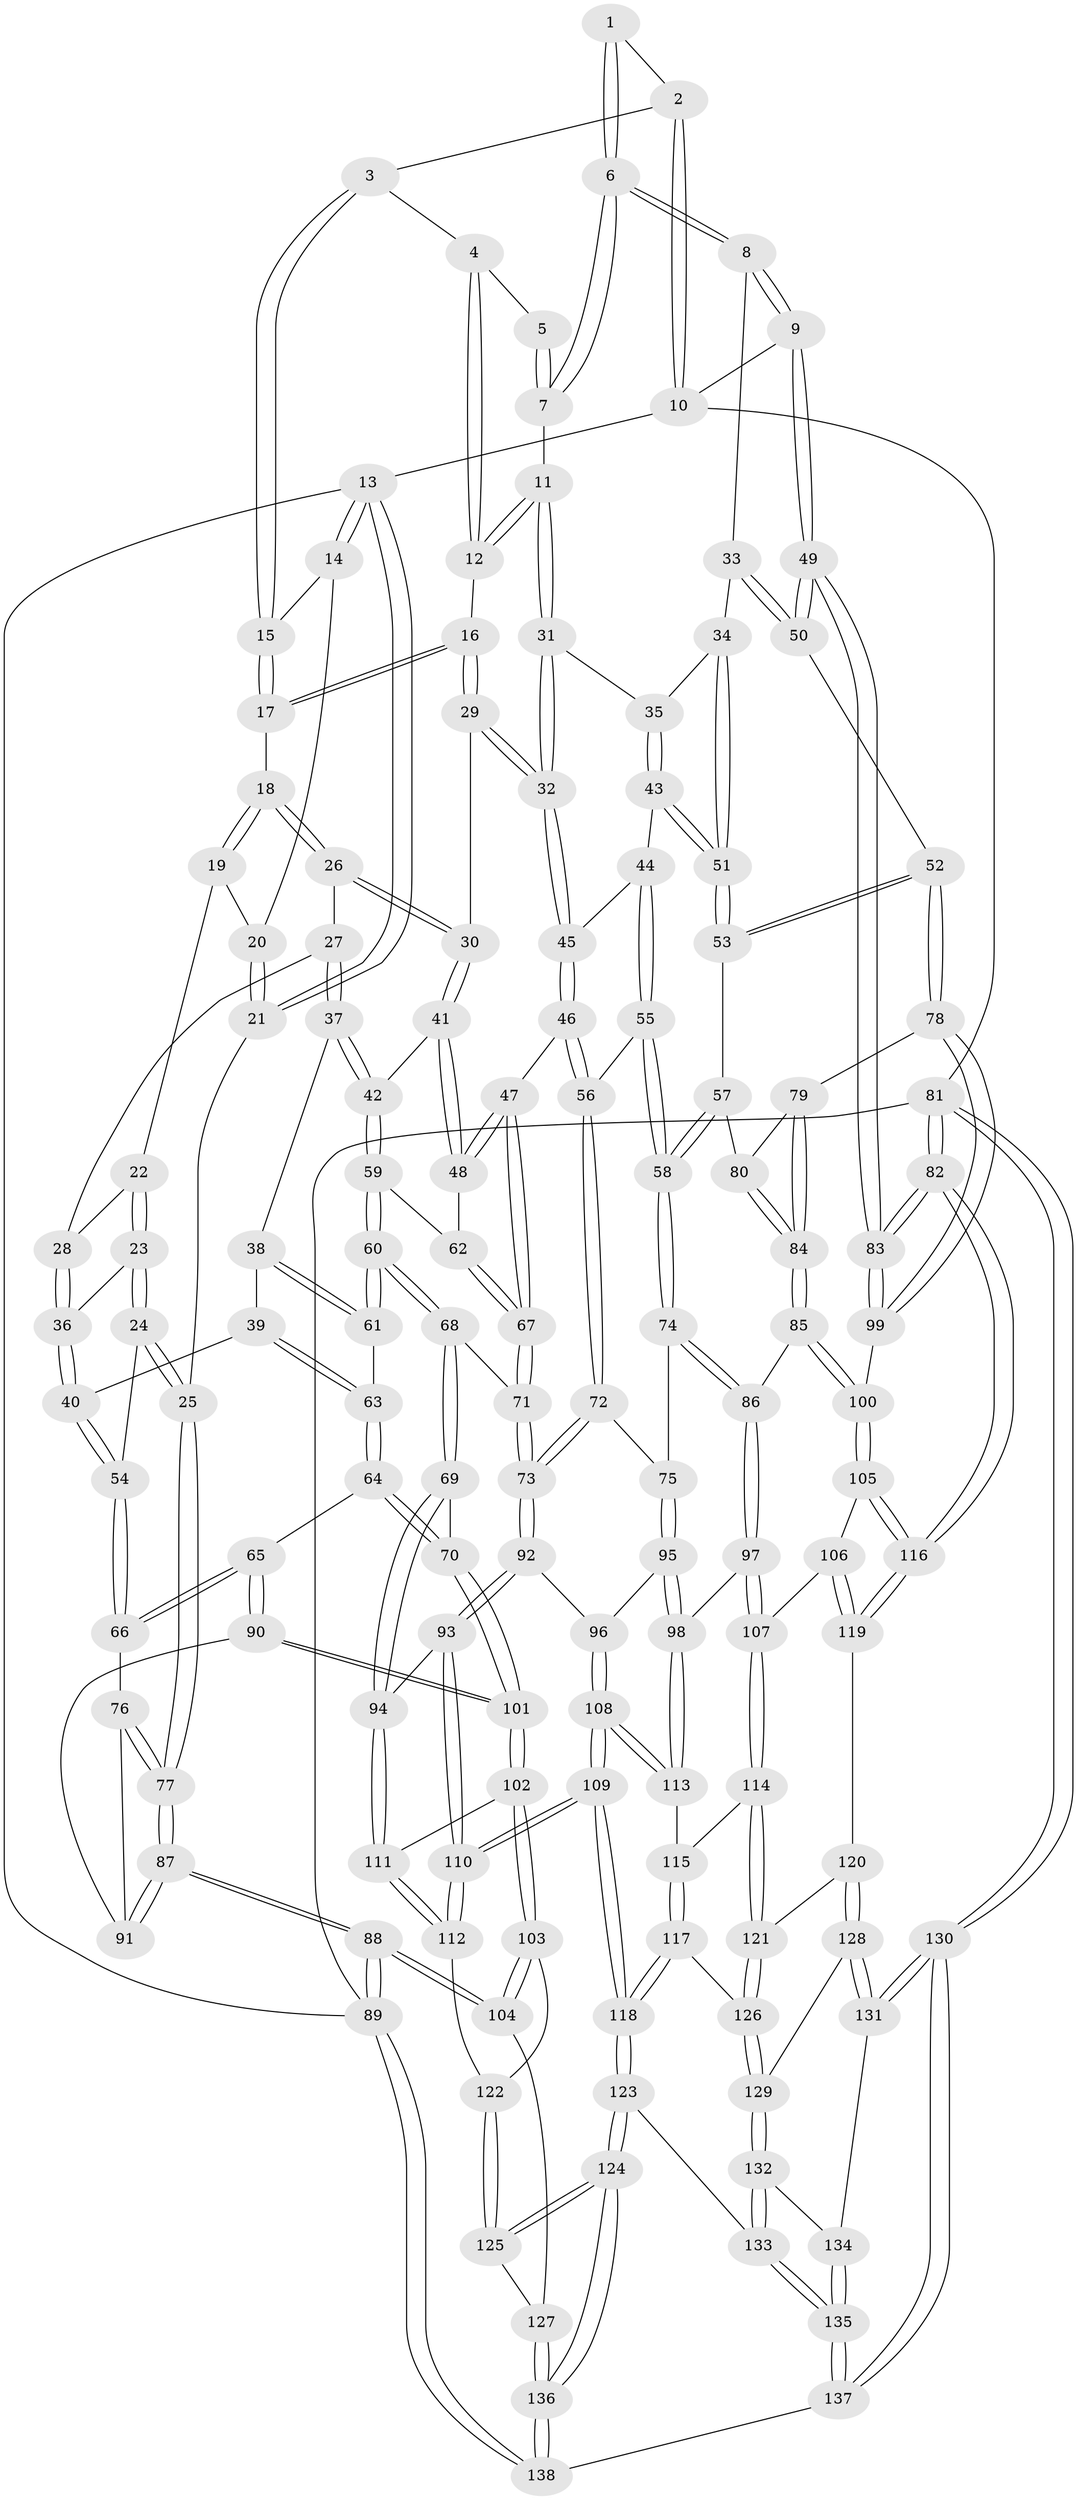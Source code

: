 // coarse degree distribution, {3: 0.13414634146341464, 2: 0.012195121951219513, 4: 0.2682926829268293, 7: 0.04878048780487805, 5: 0.45121951219512196, 6: 0.07317073170731707, 8: 0.012195121951219513}
// Generated by graph-tools (version 1.1) at 2025/06/03/04/25 22:06:35]
// undirected, 138 vertices, 342 edges
graph export_dot {
graph [start="1"]
  node [color=gray90,style=filled];
  1 [pos="+0.7043274217882008+0.031247083923260078"];
  2 [pos="+0.6583389594707845+0"];
  3 [pos="+0.5016186156774233+0"];
  4 [pos="+0.6243849516567053+0.008604727348763988"];
  5 [pos="+0.6375455747859444+0.017242163573910518"];
  6 [pos="+0.7726206806756002+0.12332211707006344"];
  7 [pos="+0.7176070240529504+0.12809726296871202"];
  8 [pos="+0.8594353775025972+0.1363833144840959"];
  9 [pos="+1+0"];
  10 [pos="+1+0"];
  11 [pos="+0.6262705357199652+0.15093650053770433"];
  12 [pos="+0.6189327685239066+0.1461268900675345"];
  13 [pos="+0+0"];
  14 [pos="+0.2356058608777779+0"];
  15 [pos="+0.45534279415333484+0"];
  16 [pos="+0.5925969748217074+0.1380188473211435"];
  17 [pos="+0.44321237280059644+0"];
  18 [pos="+0.4041464297759273+0.06895293904133107"];
  19 [pos="+0.2003356017756303+0.09507440446421767"];
  20 [pos="+0.17911985867750896+0.03797859244449278"];
  21 [pos="+0+0.1187630144194439"];
  22 [pos="+0.20020000412743627+0.09597281984403327"];
  23 [pos="+0+0.22235436142630535"];
  24 [pos="+0+0.2256808623240639"];
  25 [pos="+0+0.15128794516201938"];
  26 [pos="+0.4008057448317771+0.1830166727642651"];
  27 [pos="+0.33820322930018276+0.21418431535444804"];
  28 [pos="+0.23580277972946773+0.2032942535588479"];
  29 [pos="+0.459006739221631+0.21364425892020844"];
  30 [pos="+0.4314174711117546+0.20853516115959145"];
  31 [pos="+0.6198234511811139+0.21311090435081964"];
  32 [pos="+0.5452550459125629+0.27720992931488203"];
  33 [pos="+0.855771156839696+0.15591466583741467"];
  34 [pos="+0.8017087629835828+0.2329254925018432"];
  35 [pos="+0.6594774083513358+0.26199293092395354"];
  36 [pos="+0.21697814743926702+0.2268245438491402"];
  37 [pos="+0.321784221433295+0.3289478072310861"];
  38 [pos="+0.28607252645361086+0.34180562446128454"];
  39 [pos="+0.21853845950963485+0.34382580835472987"];
  40 [pos="+0.20422975877979122+0.33970196749523796"];
  41 [pos="+0.4272117150418042+0.34821699339561246"];
  42 [pos="+0.35602688048658476+0.3517944291691407"];
  43 [pos="+0.6566816742342898+0.3219586687608149"];
  44 [pos="+0.6366175860511224+0.33180268154592446"];
  45 [pos="+0.55049155042089+0.3130181388288968"];
  46 [pos="+0.5071667127586198+0.3903713928078146"];
  47 [pos="+0.49063955619311694+0.389245082300627"];
  48 [pos="+0.45036687654495056+0.3711288408675967"];
  49 [pos="+1+0.4311909830553297"];
  50 [pos="+0.9720651344698891+0.43544610902920877"];
  51 [pos="+0.7580377379187346+0.3663263816642557"];
  52 [pos="+0.9332631600107535+0.45703510999579267"];
  53 [pos="+0.7605520752277863+0.3770649911881716"];
  54 [pos="+0.1324169501584931+0.38230766213061146"];
  55 [pos="+0.6220744932208574+0.41077666701594817"];
  56 [pos="+0.5130121838782378+0.3973435628040797"];
  57 [pos="+0.7033024507941246+0.4537467122271947"];
  58 [pos="+0.6711940854167276+0.4657314069278179"];
  59 [pos="+0.34384141713112054+0.42652111340413773"];
  60 [pos="+0.3359115119581353+0.4340603591605763"];
  61 [pos="+0.30452641401473207+0.4234718978265489"];
  62 [pos="+0.3908314115835141+0.43013423622887925"];
  63 [pos="+0.2703050355272501+0.4312710819758833"];
  64 [pos="+0.22404540139052198+0.5158903975757172"];
  65 [pos="+0.18901705584154688+0.4989282543534036"];
  66 [pos="+0.125513348782148+0.43129579011498914"];
  67 [pos="+0.41779117062108917+0.49410657316619794"];
  68 [pos="+0.33524067007819963+0.5082608948722909"];
  69 [pos="+0.27352881529994805+0.5604820913247643"];
  70 [pos="+0.2617291408026761+0.5554630702491916"];
  71 [pos="+0.4154465797168749+0.5064412997341121"];
  72 [pos="+0.5355804383189571+0.4951206429504894"];
  73 [pos="+0.4646303847228169+0.5583929899204197"];
  74 [pos="+0.6637034194196717+0.47687760594827827"];
  75 [pos="+0.5860188867249505+0.5111802116818835"];
  76 [pos="+0.046306859087689896+0.48055363347923036"];
  77 [pos="+0+0.5168355779263945"];
  78 [pos="+0.9296640868040649+0.463238767042761"];
  79 [pos="+0.9090746937772001+0.4736238729499674"];
  80 [pos="+0.7486835952001345+0.4997171884441475"];
  81 [pos="+1+1"];
  82 [pos="+1+1"];
  83 [pos="+1+1"];
  84 [pos="+0.7729737629207404+0.5747683725669406"];
  85 [pos="+0.7689839010734213+0.5877416261636695"];
  86 [pos="+0.6785394244271228+0.5520273620521857"];
  87 [pos="+0+0.8017895225498203"];
  88 [pos="+0+0.873925895689383"];
  89 [pos="+0+1"];
  90 [pos="+0.11338869211067953+0.5900228722012539"];
  91 [pos="+0.08727732510566473+0.5781279561633954"];
  92 [pos="+0.46442782628274465+0.5641381334573774"];
  93 [pos="+0.3392064923490674+0.6319777875771234"];
  94 [pos="+0.29337370808318575+0.5976620253771644"];
  95 [pos="+0.6000112619601065+0.635387152634866"];
  96 [pos="+0.4803556408437624+0.5910328317365852"];
  97 [pos="+0.6271143924892824+0.6419734051638945"];
  98 [pos="+0.6010418315884413+0.6365895697472579"];
  99 [pos="+0.9049604957687436+0.6649750283719879"];
  100 [pos="+0.7800618646805934+0.6692232167043285"];
  101 [pos="+0.14087259758600498+0.6510292373809756"];
  102 [pos="+0.12885290250815534+0.7111964031295334"];
  103 [pos="+0.11343068775750464+0.7346924938546207"];
  104 [pos="+0+0.8367044492956623"];
  105 [pos="+0.7556660961286357+0.6899983492425349"];
  106 [pos="+0.7498300612991793+0.6936015505968481"];
  107 [pos="+0.7075609472017971+0.7027242556508428"];
  108 [pos="+0.4462558335620587+0.7621514631290724"];
  109 [pos="+0.40937559391974476+0.8075767156448562"];
  110 [pos="+0.40157611278167776+0.7987430205596339"];
  111 [pos="+0.2385245576261155+0.6809800018259031"];
  112 [pos="+0.28955604099850474+0.7573921154132128"];
  113 [pos="+0.542177103892787+0.70838360309779"];
  114 [pos="+0.6797355868054475+0.752578296015938"];
  115 [pos="+0.6100069668947905+0.7611651516537108"];
  116 [pos="+0.94501197368785+0.8985284107080673"];
  117 [pos="+0.5606152343030835+0.8048745209056506"];
  118 [pos="+0.4110099612267093+0.820604613604061"];
  119 [pos="+0.797038526908154+0.8437189620379976"];
  120 [pos="+0.757521176455947+0.8556526311338869"];
  121 [pos="+0.6750883724062507+0.829820631780462"];
  122 [pos="+0.18414250692389267+0.7663638508907178"];
  123 [pos="+0.4090466923079954+0.8349634318737419"];
  124 [pos="+0.34614552506374774+0.9163253745012285"];
  125 [pos="+0.23001599126614786+0.8482456735899603"];
  126 [pos="+0.6546082669501639+0.8555166341799817"];
  127 [pos="+0.06792044589884527+0.877450746840096"];
  128 [pos="+0.7450856242500355+0.9045708629776352"];
  129 [pos="+0.6433631676747616+0.8933106711308298"];
  130 [pos="+1+1"];
  131 [pos="+0.7690109521120311+1"];
  132 [pos="+0.6432723980955168+0.8934940633501754"];
  133 [pos="+0.5286013850983307+0.9157546347778031"];
  134 [pos="+0.6599343263514708+0.9360350454125348"];
  135 [pos="+0.5676724485291155+1"];
  136 [pos="+0.3149585456248958+0.9986501632511037"];
  137 [pos="+0.5606012342086752+1"];
  138 [pos="+0.3039622951492455+1"];
  1 -- 2;
  1 -- 6;
  1 -- 6;
  2 -- 3;
  2 -- 10;
  2 -- 10;
  3 -- 4;
  3 -- 15;
  3 -- 15;
  4 -- 5;
  4 -- 12;
  4 -- 12;
  5 -- 7;
  5 -- 7;
  6 -- 7;
  6 -- 7;
  6 -- 8;
  6 -- 8;
  7 -- 11;
  8 -- 9;
  8 -- 9;
  8 -- 33;
  9 -- 10;
  9 -- 49;
  9 -- 49;
  10 -- 13;
  10 -- 81;
  11 -- 12;
  11 -- 12;
  11 -- 31;
  11 -- 31;
  12 -- 16;
  13 -- 14;
  13 -- 14;
  13 -- 21;
  13 -- 21;
  13 -- 89;
  14 -- 15;
  14 -- 20;
  15 -- 17;
  15 -- 17;
  16 -- 17;
  16 -- 17;
  16 -- 29;
  16 -- 29;
  17 -- 18;
  18 -- 19;
  18 -- 19;
  18 -- 26;
  18 -- 26;
  19 -- 20;
  19 -- 22;
  20 -- 21;
  20 -- 21;
  21 -- 25;
  22 -- 23;
  22 -- 23;
  22 -- 28;
  23 -- 24;
  23 -- 24;
  23 -- 36;
  24 -- 25;
  24 -- 25;
  24 -- 54;
  25 -- 77;
  25 -- 77;
  26 -- 27;
  26 -- 30;
  26 -- 30;
  27 -- 28;
  27 -- 37;
  27 -- 37;
  28 -- 36;
  28 -- 36;
  29 -- 30;
  29 -- 32;
  29 -- 32;
  30 -- 41;
  30 -- 41;
  31 -- 32;
  31 -- 32;
  31 -- 35;
  32 -- 45;
  32 -- 45;
  33 -- 34;
  33 -- 50;
  33 -- 50;
  34 -- 35;
  34 -- 51;
  34 -- 51;
  35 -- 43;
  35 -- 43;
  36 -- 40;
  36 -- 40;
  37 -- 38;
  37 -- 42;
  37 -- 42;
  38 -- 39;
  38 -- 61;
  38 -- 61;
  39 -- 40;
  39 -- 63;
  39 -- 63;
  40 -- 54;
  40 -- 54;
  41 -- 42;
  41 -- 48;
  41 -- 48;
  42 -- 59;
  42 -- 59;
  43 -- 44;
  43 -- 51;
  43 -- 51;
  44 -- 45;
  44 -- 55;
  44 -- 55;
  45 -- 46;
  45 -- 46;
  46 -- 47;
  46 -- 56;
  46 -- 56;
  47 -- 48;
  47 -- 48;
  47 -- 67;
  47 -- 67;
  48 -- 62;
  49 -- 50;
  49 -- 50;
  49 -- 83;
  49 -- 83;
  50 -- 52;
  51 -- 53;
  51 -- 53;
  52 -- 53;
  52 -- 53;
  52 -- 78;
  52 -- 78;
  53 -- 57;
  54 -- 66;
  54 -- 66;
  55 -- 56;
  55 -- 58;
  55 -- 58;
  56 -- 72;
  56 -- 72;
  57 -- 58;
  57 -- 58;
  57 -- 80;
  58 -- 74;
  58 -- 74;
  59 -- 60;
  59 -- 60;
  59 -- 62;
  60 -- 61;
  60 -- 61;
  60 -- 68;
  60 -- 68;
  61 -- 63;
  62 -- 67;
  62 -- 67;
  63 -- 64;
  63 -- 64;
  64 -- 65;
  64 -- 70;
  64 -- 70;
  65 -- 66;
  65 -- 66;
  65 -- 90;
  65 -- 90;
  66 -- 76;
  67 -- 71;
  67 -- 71;
  68 -- 69;
  68 -- 69;
  68 -- 71;
  69 -- 70;
  69 -- 94;
  69 -- 94;
  70 -- 101;
  70 -- 101;
  71 -- 73;
  71 -- 73;
  72 -- 73;
  72 -- 73;
  72 -- 75;
  73 -- 92;
  73 -- 92;
  74 -- 75;
  74 -- 86;
  74 -- 86;
  75 -- 95;
  75 -- 95;
  76 -- 77;
  76 -- 77;
  76 -- 91;
  77 -- 87;
  77 -- 87;
  78 -- 79;
  78 -- 99;
  78 -- 99;
  79 -- 80;
  79 -- 84;
  79 -- 84;
  80 -- 84;
  80 -- 84;
  81 -- 82;
  81 -- 82;
  81 -- 130;
  81 -- 130;
  81 -- 89;
  82 -- 83;
  82 -- 83;
  82 -- 116;
  82 -- 116;
  83 -- 99;
  83 -- 99;
  84 -- 85;
  84 -- 85;
  85 -- 86;
  85 -- 100;
  85 -- 100;
  86 -- 97;
  86 -- 97;
  87 -- 88;
  87 -- 88;
  87 -- 91;
  87 -- 91;
  88 -- 89;
  88 -- 89;
  88 -- 104;
  88 -- 104;
  89 -- 138;
  89 -- 138;
  90 -- 91;
  90 -- 101;
  90 -- 101;
  92 -- 93;
  92 -- 93;
  92 -- 96;
  93 -- 94;
  93 -- 110;
  93 -- 110;
  94 -- 111;
  94 -- 111;
  95 -- 96;
  95 -- 98;
  95 -- 98;
  96 -- 108;
  96 -- 108;
  97 -- 98;
  97 -- 107;
  97 -- 107;
  98 -- 113;
  98 -- 113;
  99 -- 100;
  100 -- 105;
  100 -- 105;
  101 -- 102;
  101 -- 102;
  102 -- 103;
  102 -- 103;
  102 -- 111;
  103 -- 104;
  103 -- 104;
  103 -- 122;
  104 -- 127;
  105 -- 106;
  105 -- 116;
  105 -- 116;
  106 -- 107;
  106 -- 119;
  106 -- 119;
  107 -- 114;
  107 -- 114;
  108 -- 109;
  108 -- 109;
  108 -- 113;
  108 -- 113;
  109 -- 110;
  109 -- 110;
  109 -- 118;
  109 -- 118;
  110 -- 112;
  110 -- 112;
  111 -- 112;
  111 -- 112;
  112 -- 122;
  113 -- 115;
  114 -- 115;
  114 -- 121;
  114 -- 121;
  115 -- 117;
  115 -- 117;
  116 -- 119;
  116 -- 119;
  117 -- 118;
  117 -- 118;
  117 -- 126;
  118 -- 123;
  118 -- 123;
  119 -- 120;
  120 -- 121;
  120 -- 128;
  120 -- 128;
  121 -- 126;
  121 -- 126;
  122 -- 125;
  122 -- 125;
  123 -- 124;
  123 -- 124;
  123 -- 133;
  124 -- 125;
  124 -- 125;
  124 -- 136;
  124 -- 136;
  125 -- 127;
  126 -- 129;
  126 -- 129;
  127 -- 136;
  127 -- 136;
  128 -- 129;
  128 -- 131;
  128 -- 131;
  129 -- 132;
  129 -- 132;
  130 -- 131;
  130 -- 131;
  130 -- 137;
  130 -- 137;
  131 -- 134;
  132 -- 133;
  132 -- 133;
  132 -- 134;
  133 -- 135;
  133 -- 135;
  134 -- 135;
  134 -- 135;
  135 -- 137;
  135 -- 137;
  136 -- 138;
  136 -- 138;
  137 -- 138;
}
